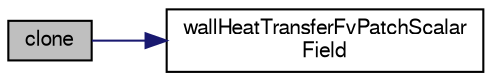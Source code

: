 digraph "clone"
{
  bgcolor="transparent";
  edge [fontname="FreeSans",fontsize="10",labelfontname="FreeSans",labelfontsize="10"];
  node [fontname="FreeSans",fontsize="10",shape=record];
  rankdir="LR";
  Node26 [label="clone",height=0.2,width=0.4,color="black", fillcolor="grey75", style="filled", fontcolor="black"];
  Node26 -> Node27 [color="midnightblue",fontsize="10",style="solid",fontname="FreeSans"];
  Node27 [label="wallHeatTransferFvPatchScalar\lField",height=0.2,width=0.4,color="black",URL="$a30810.html#a678fdbd16c51a323ef20c0a6b4ae999a",tooltip="Construct from patch and internal field. "];
}
